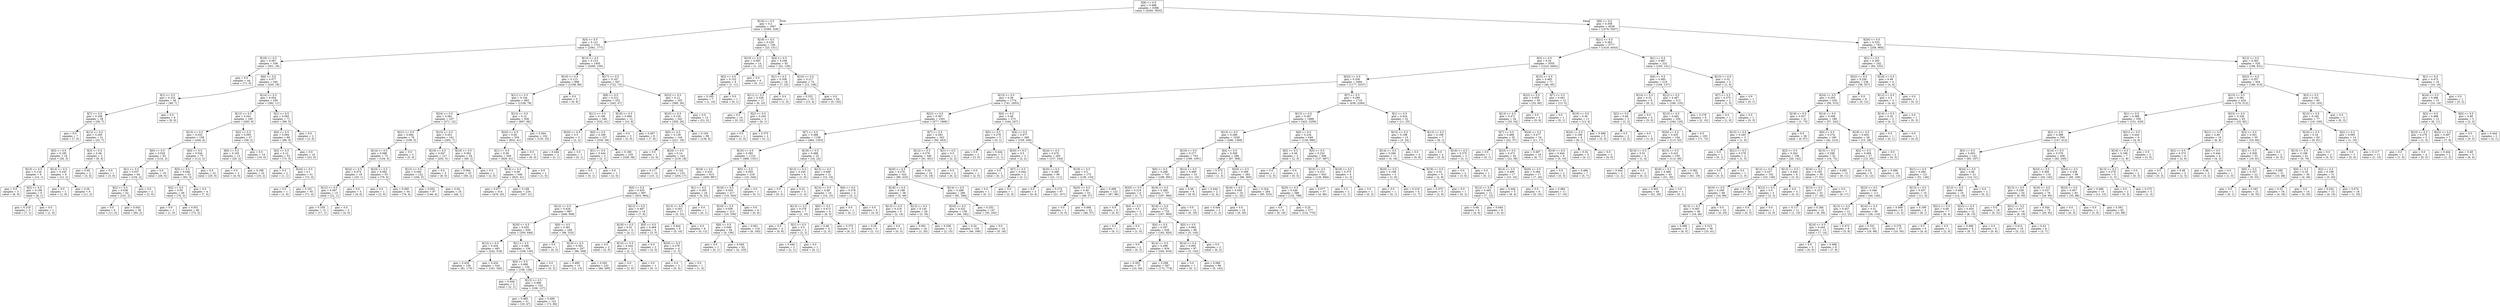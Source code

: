 digraph Tree {
node [shape=box] ;
0 [label="X[9] <= 0.5\ngini = 0.488\nsamples = 6386\nvalue = [4260, 5835]"] ;
1 [label="X[16] <= 0.5\ngini = 0.2\nsamples = 1847\nvalue = [2584, 328]"] ;
0 -> 1 [labeldistance=2.5, labelangle=45, headlabel="True"] ;
2 [label="X[4] <= 0.5\ngini = 0.121\nsamples = 1741\nvalue = [2561, 177]"] ;
1 -> 2 ;
3 [label="X[19] <= 0.5\ngini = 0.067\nsamples = 336\nvalue = [501, 18]"] ;
2 -> 3 ;
4 [label="gini = 0.0\nsamples = 44\nvalue = [71, 0]"] ;
3 -> 4 ;
5 [label="X[6] <= 0.5\ngini = 0.077\nsamples = 292\nvalue = [430, 18]"] ;
3 -> 5 ;
6 [label="X[1] <= 0.5\ngini = 0.222\nsamples = 36\nvalue = [48, 7]"] ;
5 -> 6 ;
7 [label="X[7] <= 0.5\ngini = 0.258\nsamples = 28\nvalue = [39, 7]"] ;
6 -> 7 ;
8 [label="gini = 0.0\nsamples = 7\nvalue = [7, 0]"] ;
7 -> 8 ;
9 [label="X[12] <= 0.5\ngini = 0.295\nsamples = 21\nvalue = [32, 7]"] ;
7 -> 9 ;
10 [label="X[3] <= 0.5\ngini = 0.185\nsamples = 18\nvalue = [26, 3]"] ;
9 -> 10 ;
11 [label="X[15] <= 0.5\ngini = 0.124\nsamples = 9\nvalue = [14, 1]"] ;
10 -> 11 ;
12 [label="gini = 0.0\nsamples = 3\nvalue = [6, 0]"] ;
11 -> 12 ;
13 [label="X[2] <= 0.5\ngini = 0.198\nsamples = 6\nvalue = [8, 1]"] ;
11 -> 13 ;
14 [label="gini = 0.219\nsamples = 5\nvalue = [7, 1]"] ;
13 -> 14 ;
15 [label="gini = 0.0\nsamples = 1\nvalue = [1, 0]"] ;
13 -> 15 ;
16 [label="X[14] <= 0.5\ngini = 0.245\nsamples = 9\nvalue = [12, 2]"] ;
10 -> 16 ;
17 [label="gini = 0.0\nsamples = 1\nvalue = [1, 0]"] ;
16 -> 17 ;
18 [label="gini = 0.26\nsamples = 8\nvalue = [11, 2]"] ;
16 -> 18 ;
19 [label="X[3] <= 0.5\ngini = 0.48\nsamples = 3\nvalue = [6, 4]"] ;
9 -> 19 ;
20 [label="gini = 0.49\nsamples = 2\nvalue = [3, 4]"] ;
19 -> 20 ;
21 [label="gini = 0.0\nsamples = 1\nvalue = [3, 0]"] ;
19 -> 21 ;
22 [label="gini = 0.0\nsamples = 8\nvalue = [9, 0]"] ;
6 -> 22 ;
23 [label="X[14] <= 0.5\ngini = 0.054\nsamples = 256\nvalue = [382, 11]"] ;
5 -> 23 ;
24 [label="X[12] <= 0.5\ngini = 0.041\nsamples = 185\nvalue = [283, 6]"] ;
23 -> 24 ;
25 [label="X[15] <= 0.5\ngini = 0.032\nsamples = 158\nvalue = [244, 4]"] ;
24 -> 25 ;
26 [label="X[0] <= 0.5\ngini = 0.029\nsamples = 83\nvalue = [132, 2]"] ;
25 -> 26 ;
27 [label="X[1] <= 0.5\ngini = 0.037\nsamples = 64\nvalue = [104, 2]"] ;
26 -> 27 ;
28 [label="X[2] <= 0.5\ngini = 0.038\nsamples = 62\nvalue = [101, 2]"] ;
27 -> 28 ;
29 [label="gini = 0.0\nsamples = 6\nvalue = [11, 0]"] ;
28 -> 29 ;
30 [label="gini = 0.043\nsamples = 56\nvalue = [90, 2]"] ;
28 -> 30 ;
31 [label="gini = 0.0\nsamples = 2\nvalue = [3, 0]"] ;
27 -> 31 ;
32 [label="gini = 0.0\nsamples = 19\nvalue = [28, 0]"] ;
26 -> 32 ;
33 [label="X[0] <= 0.5\ngini = 0.034\nsamples = 75\nvalue = [112, 2]"] ;
25 -> 33 ;
34 [label="X[3] <= 0.5\ngini = 0.046\nsamples = 53\nvalue = [83, 2]"] ;
33 -> 34 ;
35 [label="X[2] <= 0.5\ngini = 0.05\nsamples = 49\nvalue = [76, 2]"] ;
34 -> 35 ;
36 [label="gini = 0.0\nsamples = 1\nvalue = [1, 0]"] ;
35 -> 36 ;
37 [label="gini = 0.051\nsamples = 48\nvalue = [75, 2]"] ;
35 -> 37 ;
38 [label="gini = 0.0\nsamples = 4\nvalue = [7, 0]"] ;
34 -> 38 ;
39 [label="gini = 0.0\nsamples = 22\nvalue = [29, 0]"] ;
33 -> 39 ;
40 [label="X[2] <= 0.5\ngini = 0.093\nsamples = 27\nvalue = [39, 2]"] ;
24 -> 40 ;
41 [label="X[0] <= 0.5\ngini = 0.165\nsamples = 13\nvalue = [20, 2]"] ;
40 -> 41 ;
42 [label="gini = 0.0\nsamples = 3\nvalue = [4, 0]"] ;
41 -> 42 ;
43 [label="gini = 0.198\nsamples = 10\nvalue = [16, 2]"] ;
41 -> 43 ;
44 [label="gini = 0.0\nsamples = 14\nvalue = [19, 0]"] ;
40 -> 44 ;
45 [label="X[1] <= 0.5\ngini = 0.092\nsamples = 71\nvalue = [99, 5]"] ;
23 -> 45 ;
46 [label="X[0] <= 0.5\ngini = 0.094\nsamples = 69\nvalue = [96, 5]"] ;
45 -> 46 ;
47 [label="X[2] <= 0.5\ngini = 0.12\nsamples = 53\nvalue = [73, 5]"] ;
46 -> 47 ;
48 [label="gini = 0.5\nsamples = 2\nvalue = [1, 1]"] ;
47 -> 48 ;
49 [label="X[24] <= 0.5\ngini = 0.1\nsamples = 51\nvalue = [72, 4]"] ;
47 -> 49 ;
50 [label="gini = 0.0\nsamples = 1\nvalue = [1, 0]"] ;
49 -> 50 ;
51 [label="gini = 0.101\nsamples = 50\nvalue = [71, 4]"] ;
49 -> 51 ;
52 [label="gini = 0.0\nsamples = 16\nvalue = [23, 0]"] ;
46 -> 52 ;
53 [label="gini = 0.0\nsamples = 2\nvalue = [3, 0]"] ;
45 -> 53 ;
54 [label="X[13] <= 0.5\ngini = 0.133\nsamples = 1405\nvalue = [2060, 159]"] ;
2 -> 54 ;
55 [label="X[10] <= 0.5\ngini = 0.113\nsamples = 898\nvalue = [1338, 86]"] ;
54 -> 55 ;
56 [label="X[11] <= 0.5\ngini = 0.104\nsamples = 893\nvalue = [1338, 78]"] ;
55 -> 56 ;
57 [label="X[24] <= 0.5\ngini = 0.061\nsamples = 237\nvalue = [371, 12]"] ;
56 -> 57 ;
58 [label="X[21] <= 0.5\ngini = 0.084\nsamples = 76\nvalue = [109, 5]"] ;
57 -> 58 ;
59 [label="X[14] <= 0.5\ngini = 0.088\nsamples = 73\nvalue = [104, 5]"] ;
58 -> 59 ;
60 [label="X[22] <= 0.5\ngini = 0.074\nsamples = 18\nvalue = [25, 1]"] ;
59 -> 60 ;
61 [label="X[12] <= 0.5\ngini = 0.087\nsamples = 15\nvalue = [21, 1]"] ;
60 -> 61 ;
62 [label="gini = 0.105\nsamples = 12\nvalue = [17, 1]"] ;
61 -> 62 ;
63 [label="gini = 0.0\nsamples = 3\nvalue = [4, 0]"] ;
61 -> 63 ;
64 [label="gini = 0.0\nsamples = 3\nvalue = [4, 0]"] ;
60 -> 64 ;
65 [label="X[23] <= 0.5\ngini = 0.092\nsamples = 55\nvalue = [79, 4]"] ;
59 -> 65 ;
66 [label="gini = 0.0\nsamples = 1\nvalue = [3, 0]"] ;
65 -> 66 ;
67 [label="gini = 0.095\nsamples = 54\nvalue = [76, 4]"] ;
65 -> 67 ;
68 [label="gini = 0.0\nsamples = 3\nvalue = [5, 0]"] ;
58 -> 68 ;
69 [label="X[15] <= 0.5\ngini = 0.051\nsamples = 161\nvalue = [262, 7]"] ;
57 -> 69 ;
70 [label="X[19] <= 0.5\ngini = 0.047\nsamples = 127\nvalue = [202, 5]"] ;
69 -> 70 ;
71 [label="X[12] <= 0.5\ngini = 0.049\nsamples = 122\nvalue = [194, 5]"] ;
70 -> 71 ;
72 [label="gini = 0.052\nsamples = 97\nvalue = [146, 4]"] ;
71 -> 72 ;
73 [label="gini = 0.04\nsamples = 25\nvalue = [48, 1]"] ;
71 -> 73 ;
74 [label="gini = 0.0\nsamples = 5\nvalue = [8, 0]"] ;
70 -> 74 ;
75 [label="X[19] <= 0.5\ngini = 0.062\nsamples = 34\nvalue = [60, 2]"] ;
69 -> 75 ;
76 [label="gini = 0.064\nsamples = 33\nvalue = [58, 2]"] ;
75 -> 76 ;
77 [label="gini = 0.0\nsamples = 1\nvalue = [2, 0]"] ;
75 -> 77 ;
78 [label="X[12] <= 0.5\ngini = 0.12\nsamples = 656\nvalue = [967, 66]"] ;
56 -> 78 ;
79 [label="X[20] <= 0.5\ngini = 0.09\nsamples = 554\nvalue = [832, 41]"] ;
78 -> 79 ;
80 [label="X[1] <= 0.5\ngini = 0.09\nsamples = 549\nvalue = [826, 41]"] ;
79 -> 80 ;
81 [label="X[14] <= 0.5\ngini = 0.09\nsamples = 548\nvalue = [825, 41]"] ;
80 -> 81 ;
82 [label="gini = 0.077\nsamples = 314\nvalue = [478, 20]"] ;
81 -> 82 ;
83 [label="gini = 0.108\nsamples = 234\nvalue = [347, 21]"] ;
81 -> 83 ;
84 [label="gini = 0.0\nsamples = 1\nvalue = [1, 0]"] ;
80 -> 84 ;
85 [label="gini = 0.0\nsamples = 5\nvalue = [6, 0]"] ;
79 -> 85 ;
86 [label="gini = 0.264\nsamples = 102\nvalue = [135, 25]"] ;
78 -> 86 ;
87 [label="gini = 0.0\nsamples = 5\nvalue = [0, 8]"] ;
55 -> 87 ;
88 [label="X[17] <= 0.5\ngini = 0.167\nsamples = 507\nvalue = [722, 73]"] ;
54 -> 88 ;
89 [label="X[8] <= 0.5\ngini = 0.212\nsamples = 252\nvalue = [342, 47]"] ;
88 -> 89 ;
90 [label="X[11] <= 0.5\ngini = 0.196\nsamples = 240\nvalue = [332, 41]"] ;
89 -> 90 ;
91 [label="X[20] <= 0.5\ngini = 0.5\nsamples = 3\nvalue = [2, 2]"] ;
90 -> 91 ;
92 [label="gini = 0.444\nsamples = 2\nvalue = [2, 1]"] ;
91 -> 92 ;
93 [label="gini = 0.0\nsamples = 1\nvalue = [0, 1]"] ;
91 -> 93 ;
94 [label="X[0] <= 0.5\ngini = 0.189\nsamples = 237\nvalue = [330, 39]"] ;
90 -> 94 ;
95 [label="X[1] <= 0.5\ngini = 0.444\nsamples = 2\nvalue = [2, 1]"] ;
94 -> 95 ;
96 [label="gini = 0.0\nsamples = 1\nvalue = [0, 1]"] ;
95 -> 96 ;
97 [label="gini = 0.0\nsamples = 1\nvalue = [2, 0]"] ;
95 -> 97 ;
98 [label="gini = 0.186\nsamples = 235\nvalue = [328, 38]"] ;
94 -> 98 ;
99 [label="X[19] <= 0.5\ngini = 0.469\nsamples = 12\nvalue = [10, 6]"] ;
89 -> 99 ;
100 [label="gini = 0.0\nsamples = 3\nvalue = [3, 0]"] ;
99 -> 100 ;
101 [label="gini = 0.497\nsamples = 9\nvalue = [7, 6]"] ;
99 -> 101 ;
102 [label="X[22] <= 0.5\ngini = 0.12\nsamples = 255\nvalue = [380, 26]"] ;
88 -> 102 ;
103 [label="X[23] <= 0.5\ngini = 0.126\nsamples = 242\nvalue = [359, 26]"] ;
102 -> 103 ;
104 [label="X[0] <= 0.5\ngini = 0.139\nsamples = 144\nvalue = [221, 18]"] ;
103 -> 104 ;
105 [label="gini = 0.0\nsamples = 1\nvalue = [2, 0]"] ;
104 -> 105 ;
106 [label="X[24] <= 0.5\ngini = 0.14\nsamples = 143\nvalue = [219, 18]"] ;
104 -> 106 ;
107 [label="gini = 0.117\nsamples = 10\nvalue = [15, 1]"] ;
106 -> 107 ;
108 [label="gini = 0.142\nsamples = 133\nvalue = [204, 17]"] ;
106 -> 108 ;
109 [label="gini = 0.104\nsamples = 98\nvalue = [138, 8]"] ;
103 -> 109 ;
110 [label="gini = 0.0\nsamples = 13\nvalue = [21, 0]"] ;
102 -> 110 ;
111 [label="X[19] <= 0.5\ngini = 0.229\nsamples = 106\nvalue = [23, 151]"] ;
1 -> 111 ;
112 [label="X[10] <= 0.5\ngini = 0.083\nsamples = 14\nvalue = [1, 22]"] ;
111 -> 112 ;
113 [label="X[2] <= 0.5\ngini = 0.153\nsamples = 8\nvalue = [1, 11]"] ;
112 -> 113 ;
114 [label="gini = 0.165\nsamples = 7\nvalue = [1, 10]"] ;
113 -> 114 ;
115 [label="gini = 0.0\nsamples = 1\nvalue = [0, 1]"] ;
113 -> 115 ;
116 [label="gini = 0.0\nsamples = 6\nvalue = [0, 11]"] ;
112 -> 116 ;
117 [label="X[4] <= 0.5\ngini = 0.249\nsamples = 92\nvalue = [22, 129]"] ;
111 -> 117 ;
118 [label="X[1] <= 0.5\ngini = 0.358\nsamples = 18\nvalue = [7, 23]"] ;
117 -> 118 ;
119 [label="X[11] <= 0.5\ngini = 0.328\nsamples = 17\nvalue = [6, 23]"] ;
118 -> 119 ;
120 [label="gini = 0.0\nsamples = 14\nvalue = [0, 22]"] ;
119 -> 120 ;
121 [label="X[2] <= 0.5\ngini = 0.245\nsamples = 3\nvalue = [6, 1]"] ;
119 -> 121 ;
122 [label="gini = 0.0\nsamples = 1\nvalue = [3, 0]"] ;
121 -> 122 ;
123 [label="gini = 0.375\nsamples = 2\nvalue = [3, 1]"] ;
121 -> 123 ;
124 [label="gini = 0.0\nsamples = 1\nvalue = [1, 0]"] ;
118 -> 124 ;
125 [label="X[10] <= 0.5\ngini = 0.217\nsamples = 74\nvalue = [15, 106]"] ;
117 -> 125 ;
126 [label="gini = 0.332\nsamples = 10\nvalue = [15, 4]"] ;
125 -> 126 ;
127 [label="gini = 0.0\nsamples = 64\nvalue = [0, 102]"] ;
125 -> 127 ;
128 [label="X[6] <= 0.5\ngini = 0.358\nsamples = 4539\nvalue = [1676, 5507]"] ;
0 -> 128 [labeldistance=2.5, labelangle=-45, headlabel="False"] ;
129 [label="X[21] <= 0.5\ngini = 0.363\nsamples = 3777\nvalue = [1418, 4543]"] ;
128 -> 129 ;
130 [label="X[3] <= 0.5\ngini = 0.34\nsamples = 3555\nvalue = [1223, 4402]"] ;
129 -> 130 ;
131 [label="X[23] <= 0.5\ngini = 0.336\nsamples = 3484\nvalue = [1177, 4337]"] ;
130 -> 131 ;
132 [label="X[15] <= 0.5\ngini = 0.39\nsamples = 1774\nvalue = [741, 2053]"] ;
131 -> 132 ;
133 [label="X[22] <= 0.5\ngini = 0.367\nsamples = 1501\nvalue = [577, 1806]"] ;
132 -> 133 ;
134 [label="X[7] <= 0.5\ngini = 0.388\nsamples = 1158\nvalue = [484, 1353]"] ;
133 -> 134 ;
135 [label="X[16] <= 0.5\ngini = 0.385\nsamples = 1133\nvalue = [468, 1331]"] ;
134 -> 135 ;
136 [label="X[18] <= 0.5\ngini = 0.433\nsamples = 915\nvalue = [458, 987]"] ;
135 -> 136 ;
137 [label="X[5] <= 0.5\ngini = 0.435\nsamples = 897\nvalue = [453, 964]"] ;
136 -> 137 ;
138 [label="X[12] <= 0.5\ngini = 0.434\nsamples = 887\nvalue = [446, 958]"] ;
137 -> 138 ;
139 [label="X[20] <= 0.5\ngini = 0.455\nsamples = 639\nvalue = [350, 648]"] ;
138 -> 139 ;
140 [label="X[13] <= 0.5\ngini = 0.434\nsamples = 483\nvalue = [242, 518]"] ;
139 -> 140 ;
141 [label="gini = 0.434\nsamples = 159\nvalue = [81, 173]"] ;
140 -> 141 ;
142 [label="gini = 0.434\nsamples = 324\nvalue = [161, 345]"] ;
140 -> 142 ;
143 [label="X[1] <= 0.5\ngini = 0.496\nsamples = 156\nvalue = [108, 130]"] ;
139 -> 143 ;
144 [label="X[0] <= 0.5\ngini = 0.496\nsamples = 154\nvalue = [108, 128]"] ;
143 -> 144 ;
145 [label="gini = 0.444\nsamples = 2\nvalue = [2, 1]"] ;
144 -> 145 ;
146 [label="X[13] <= 0.5\ngini = 0.496\nsamples = 152\nvalue = [106, 127]"] ;
144 -> 146 ;
147 [label="gini = 0.485\nsamples = 51\nvalue = [33, 47]"] ;
146 -> 147 ;
148 [label="gini = 0.499\nsamples = 101\nvalue = [73, 80]"] ;
146 -> 148 ;
149 [label="gini = 0.0\nsamples = 2\nvalue = [0, 2]"] ;
143 -> 149 ;
150 [label="X[0] <= 0.5\ngini = 0.361\nsamples = 248\nvalue = [96, 310]"] ;
138 -> 150 ;
151 [label="gini = 0.0\nsamples = 1\nvalue = [0, 2]"] ;
150 -> 151 ;
152 [label="X[19] <= 0.5\ngini = 0.362\nsamples = 247\nvalue = [96, 308]"] ;
150 -> 152 ;
153 [label="gini = 0.499\nsamples = 15\nvalue = [12, 13]"] ;
152 -> 153 ;
154 [label="gini = 0.345\nsamples = 232\nvalue = [84, 295]"] ;
152 -> 154 ;
155 [label="X[13] <= 0.5\ngini = 0.497\nsamples = 10\nvalue = [7, 6]"] ;
137 -> 155 ;
156 [label="X[19] <= 0.5\ngini = 0.32\nsamples = 4\nvalue = [4, 1]"] ;
155 -> 156 ;
157 [label="gini = 0.0\nsamples = 2\nvalue = [2, 0]"] ;
156 -> 157 ;
158 [label="X[14] <= 0.5\ngini = 0.444\nsamples = 2\nvalue = [2, 1]"] ;
156 -> 158 ;
159 [label="gini = 0.0\nsamples = 1\nvalue = [2, 0]"] ;
158 -> 159 ;
160 [label="gini = 0.0\nsamples = 1\nvalue = [0, 1]"] ;
158 -> 160 ;
161 [label="X[0] <= 0.5\ngini = 0.469\nsamples = 6\nvalue = [3, 5]"] ;
155 -> 161 ;
162 [label="gini = 0.0\nsamples = 2\nvalue = [2, 0]"] ;
161 -> 162 ;
163 [label="X[20] <= 0.5\ngini = 0.278\nsamples = 4\nvalue = [1, 5]"] ;
161 -> 163 ;
164 [label="gini = 0.0\nsamples = 3\nvalue = [0, 5]"] ;
163 -> 164 ;
165 [label="gini = 0.0\nsamples = 1\nvalue = [1, 0]"] ;
163 -> 165 ;
166 [label="X[1] <= 0.5\ngini = 0.293\nsamples = 18\nvalue = [5, 23]"] ;
136 -> 166 ;
167 [label="X[13] <= 0.5\ngini = 0.302\nsamples = 17\nvalue = [5, 22]"] ;
166 -> 167 ;
168 [label="gini = 0.444\nsamples = 9\nvalue = [5, 10]"] ;
167 -> 168 ;
169 [label="gini = 0.0\nsamples = 8\nvalue = [0, 12]"] ;
167 -> 169 ;
170 [label="gini = 0.0\nsamples = 1\nvalue = [0, 1]"] ;
166 -> 170 ;
171 [label="X[5] <= 0.5\ngini = 0.055\nsamples = 218\nvalue = [10, 344]"] ;
135 -> 171 ;
172 [label="X[18] <= 0.5\ngini = 0.055\nsamples = 217\nvalue = [10, 343]"] ;
171 -> 172 ;
173 [label="X[19] <= 0.5\ngini = 0.056\nsamples = 213\nvalue = [10, 339]"] ;
172 -> 173 ;
174 [label="X[0] <= 0.5\ngini = 0.049\nsamples = 94\nvalue = [4, 156]"] ;
173 -> 174 ;
175 [label="gini = 0.0\nsamples = 1\nvalue = [0, 1]"] ;
174 -> 175 ;
176 [label="gini = 0.049\nsamples = 93\nvalue = [4, 155]"] ;
174 -> 176 ;
177 [label="gini = 0.061\nsamples = 119\nvalue = [6, 183]"] ;
173 -> 177 ;
178 [label="gini = 0.0\nsamples = 4\nvalue = [0, 4]"] ;
172 -> 178 ;
179 [label="gini = 0.0\nsamples = 1\nvalue = [0, 1]"] ;
171 -> 179 ;
180 [label="X[19] <= 0.5\ngini = 0.488\nsamples = 25\nvalue = [16, 22]"] ;
134 -> 180 ;
181 [label="X[13] <= 0.5\ngini = 0.245\nsamples = 4\nvalue = [1, 6]"] ;
180 -> 181 ;
182 [label="gini = 0.0\nsamples = 1\nvalue = [0, 2]"] ;
181 -> 182 ;
183 [label="gini = 0.32\nsamples = 3\nvalue = [1, 4]"] ;
181 -> 183 ;
184 [label="X[12] <= 0.5\ngini = 0.499\nsamples = 21\nvalue = [15, 16]"] ;
180 -> 184 ;
185 [label="X[14] <= 0.5\ngini = 0.48\nsamples = 16\nvalue = [10, 15]"] ;
184 -> 185 ;
186 [label="X[13] <= 0.5\ngini = 0.278\nsamples = 7\nvalue = [2, 10]"] ;
185 -> 186 ;
187 [label="gini = 0.0\nsamples = 4\nvalue = [0, 8]"] ;
186 -> 187 ;
188 [label="X[1] <= 0.5\ngini = 0.5\nsamples = 3\nvalue = [2, 2]"] ;
186 -> 188 ;
189 [label="gini = 0.444\nsamples = 2\nvalue = [2, 1]"] ;
188 -> 189 ;
190 [label="gini = 0.0\nsamples = 1\nvalue = [0, 1]"] ;
188 -> 190 ;
191 [label="X[0] <= 0.5\ngini = 0.473\nsamples = 9\nvalue = [8, 5]"] ;
185 -> 191 ;
192 [label="gini = 0.48\nsamples = 4\nvalue = [2, 3]"] ;
191 -> 192 ;
193 [label="gini = 0.375\nsamples = 5\nvalue = [6, 2]"] ;
191 -> 193 ;
194 [label="X[0] <= 0.5\ngini = 0.278\nsamples = 5\nvalue = [5, 1]"] ;
184 -> 194 ;
195 [label="gini = 0.0\nsamples = 1\nvalue = [0, 1]"] ;
194 -> 195 ;
196 [label="gini = 0.0\nsamples = 4\nvalue = [5, 0]"] ;
194 -> 196 ;
197 [label="X[7] <= 0.5\ngini = 0.283\nsamples = 343\nvalue = [93, 453]"] ;
133 -> 197 ;
198 [label="X[12] <= 0.5\ngini = 0.279\nsamples = 340\nvalue = [91, 451]"] ;
197 -> 198 ;
199 [label="X[20] <= 0.5\ngini = 0.276\nsamples = 324\nvalue = [86, 433]"] ;
198 -> 199 ;
200 [label="X[18] <= 0.5\ngini = 0.168\nsamples = 38\nvalue = [5, 49]"] ;
199 -> 200 ;
201 [label="X[13] <= 0.5\ngini = 0.219\nsamples = 9\nvalue = [2, 14]"] ;
200 -> 201 ;
202 [label="gini = 0.26\nsamples = 6\nvalue = [2, 11]"] ;
201 -> 202 ;
203 [label="gini = 0.0\nsamples = 3\nvalue = [0, 3]"] ;
201 -> 203 ;
204 [label="X[13] <= 0.5\ngini = 0.145\nsamples = 29\nvalue = [3, 35]"] ;
200 -> 204 ;
205 [label="gini = 0.091\nsamples = 16\nvalue = [1, 20]"] ;
204 -> 205 ;
206 [label="gini = 0.208\nsamples = 13\nvalue = [2, 15]"] ;
204 -> 206 ;
207 [label="X[14] <= 0.5\ngini = 0.288\nsamples = 286\nvalue = [81, 384]"] ;
199 -> 207 ;
208 [label="X[16] <= 0.5\ngini = 0.322\nsamples = 139\nvalue = [46, 182]"] ;
207 -> 208 ;
209 [label="gini = 0.34\nsamples = 129\nvalue = [46, 166]"] ;
208 -> 209 ;
210 [label="gini = 0.0\nsamples = 10\nvalue = [0, 16]"] ;
208 -> 210 ;
211 [label="gini = 0.252\nsamples = 147\nvalue = [35, 202]"] ;
207 -> 211 ;
212 [label="gini = 0.34\nsamples = 16\nvalue = [5, 18]"] ;
198 -> 212 ;
213 [label="X[1] <= 0.5\ngini = 0.5\nsamples = 3\nvalue = [2, 2]"] ;
197 -> 213 ;
214 [label="gini = 0.0\nsamples = 2\nvalue = [0, 2]"] ;
213 -> 214 ;
215 [label="gini = 0.0\nsamples = 1\nvalue = [2, 0]"] ;
213 -> 215 ;
216 [label="X[0] <= 0.5\ngini = 0.48\nsamples = 273\nvalue = [164, 247]"] ;
132 -> 216 ;
217 [label="X[5] <= 0.5\ngini = 0.278\nsamples = 5\nvalue = [5, 1]"] ;
216 -> 217 ;
218 [label="gini = 0.0\nsamples = 2\nvalue = [3, 0]"] ;
217 -> 218 ;
219 [label="gini = 0.444\nsamples = 3\nvalue = [2, 1]"] ;
217 -> 219 ;
220 [label="X[4] <= 0.5\ngini = 0.477\nsamples = 268\nvalue = [159, 246]"] ;
216 -> 220 ;
221 [label="X[20] <= 0.5\ngini = 0.5\nsamples = 3\nvalue = [2, 2]"] ;
220 -> 221 ;
222 [label="gini = 0.0\nsamples = 1\nvalue = [0, 1]"] ;
221 -> 222 ;
223 [label="X[7] <= 0.5\ngini = 0.444\nsamples = 2\nvalue = [2, 1]"] ;
221 -> 223 ;
224 [label="gini = 0.0\nsamples = 1\nvalue = [0, 1]"] ;
223 -> 224 ;
225 [label="gini = 0.0\nsamples = 1\nvalue = [2, 0]"] ;
223 -> 225 ;
226 [label="X[24] <= 0.5\ngini = 0.476\nsamples = 265\nvalue = [157, 244]"] ;
220 -> 226 ;
227 [label="X[20] <= 0.5\ngini = 0.268\nsamples = 90\nvalue = [21, 111]"] ;
226 -> 227 ;
228 [label="gini = 0.0\nsamples = 3\nvalue = [0, 4]"] ;
227 -> 228 ;
229 [label="gini = 0.274\nsamples = 87\nvalue = [21, 107]"] ;
227 -> 229 ;
230 [label="X[19] <= 0.5\ngini = 0.5\nsamples = 175\nvalue = [136, 133]"] ;
226 -> 230 ;
231 [label="X[20] <= 0.5\ngini = 0.49\nsamples = 53\nvalue = [49, 37]"] ;
230 -> 231 ;
232 [label="gini = 0.0\nsamples = 1\nvalue = [3, 0]"] ;
231 -> 232 ;
233 [label="gini = 0.494\nsamples = 52\nvalue = [46, 37]"] ;
231 -> 233 ;
234 [label="gini = 0.499\nsamples = 122\nvalue = [87, 96]"] ;
230 -> 234 ;
235 [label="X[7] <= 0.5\ngini = 0.269\nsamples = 1710\nvalue = [436, 2284]"] ;
131 -> 235 ;
236 [label="X[13] <= 0.5\ngini = 0.267\nsamples = 1688\nvalue = [425, 2259]"] ;
235 -> 236 ;
237 [label="X[15] <= 0.5\ngini = 0.286\nsamples = 1039\nvalue = [286, 1369]"] ;
236 -> 237 ;
238 [label="X[19] <= 0.5\ngini = 0.277\nsamples = 753\nvalue = [199, 1001]"] ;
237 -> 238 ;
239 [label="X[0] <= 0.5\ngini = 0.268\nsamples = 743\nvalue = [188, 991]"] ;
238 -> 239 ;
240 [label="X[20] <= 0.5\ngini = 0.219\nsamples = 6\nvalue = [1, 7]"] ;
239 -> 240 ;
241 [label="gini = 0.0\nsamples = 4\nvalue = [0, 6]"] ;
240 -> 241 ;
242 [label="X[4] <= 0.5\ngini = 0.5\nsamples = 2\nvalue = [1, 1]"] ;
240 -> 242 ;
243 [label="gini = 0.0\nsamples = 1\nvalue = [0, 1]"] ;
242 -> 243 ;
244 [label="gini = 0.0\nsamples = 1\nvalue = [1, 0]"] ;
242 -> 244 ;
245 [label="X[16] <= 0.5\ngini = 0.268\nsamples = 737\nvalue = [187, 984]"] ;
239 -> 245 ;
246 [label="X[18] <= 0.5\ngini = 0.272\nsamples = 725\nvalue = [187, 965]"] ;
245 -> 246 ;
247 [label="X[4] <= 0.5\ngini = 0.297\nsamples = 636\nvalue = [182, 820]"] ;
246 -> 247 ;
248 [label="gini = 0.0\nsamples = 2\nvalue = [0, 2]"] ;
247 -> 248 ;
249 [label="X[14] <= 0.5\ngini = 0.298\nsamples = 634\nvalue = [182, 818]"] ;
247 -> 249 ;
250 [label="gini = 0.302\nsamples = 37\nvalue = [10, 44]"] ;
249 -> 250 ;
251 [label="gini = 0.298\nsamples = 597\nvalue = [172, 774]"] ;
249 -> 251 ;
252 [label="X[5] <= 0.5\ngini = 0.064\nsamples = 89\nvalue = [5, 145]"] ;
246 -> 252 ;
253 [label="X[14] <= 0.5\ngini = 0.065\nsamples = 87\nvalue = [5, 143]"] ;
252 -> 253 ;
254 [label="gini = 0.0\nsamples = 1\nvalue = [0, 1]"] ;
253 -> 254 ;
255 [label="gini = 0.066\nsamples = 86\nvalue = [5, 142]"] ;
253 -> 255 ;
256 [label="gini = 0.0\nsamples = 2\nvalue = [0, 2]"] ;
252 -> 256 ;
257 [label="gini = 0.0\nsamples = 12\nvalue = [0, 19]"] ;
245 -> 257 ;
258 [label="X[12] <= 0.5\ngini = 0.499\nsamples = 10\nvalue = [11, 10]"] ;
238 -> 258 ;
259 [label="gini = 0.48\nsamples = 8\nvalue = [9, 6]"] ;
258 -> 259 ;
260 [label="gini = 0.444\nsamples = 2\nvalue = [2, 4]"] ;
258 -> 260 ;
261 [label="X[4] <= 0.5\ngini = 0.309\nsamples = 286\nvalue = [87, 368]"] ;
237 -> 261 ;
262 [label="gini = 0.375\nsamples = 3\nvalue = [1, 3]"] ;
261 -> 262 ;
263 [label="X[20] <= 0.5\ngini = 0.309\nsamples = 283\nvalue = [86, 365]"] ;
261 -> 263 ;
264 [label="X[18] <= 0.5\ngini = 0.059\nsamples = 19\nvalue = [1, 32]"] ;
263 -> 264 ;
265 [label="gini = 0.444\nsamples = 3\nvalue = [1, 2]"] ;
264 -> 265 ;
266 [label="gini = 0.0\nsamples = 16\nvalue = [0, 30]"] ;
264 -> 266 ;
267 [label="gini = 0.324\nsamples = 264\nvalue = [85, 333]"] ;
263 -> 267 ;
268 [label="X[0] <= 0.5\ngini = 0.234\nsamples = 649\nvalue = [139, 890]"] ;
236 -> 268 ;
269 [label="X[5] <= 0.5\ngini = 0.48\nsamples = 3\nvalue = [2, 3]"] ;
268 -> 269 ;
270 [label="gini = 0.0\nsamples = 1\nvalue = [2, 0]"] ;
269 -> 270 ;
271 [label="gini = 0.0\nsamples = 2\nvalue = [0, 3]"] ;
269 -> 271 ;
272 [label="X[5] <= 0.5\ngini = 0.232\nsamples = 646\nvalue = [137, 887]"] ;
268 -> 272 ;
273 [label="X[18] <= 0.5\ngini = 0.231\nsamples = 643\nvalue = [136, 884]"] ;
272 -> 273 ;
274 [label="X[20] <= 0.5\ngini = 0.246\nsamples = 586\nvalue = [132, 788]"] ;
273 -> 274 ;
275 [label="gini = 0.0\nsamples = 9\nvalue = [0, 18]"] ;
274 -> 275 ;
276 [label="gini = 0.25\nsamples = 577\nvalue = [132, 770]"] ;
274 -> 276 ;
277 [label="gini = 0.077\nsamples = 57\nvalue = [4, 96]"] ;
273 -> 277 ;
278 [label="X[18] <= 0.5\ngini = 0.375\nsamples = 3\nvalue = [1, 3]"] ;
272 -> 278 ;
279 [label="gini = 0.5\nsamples = 2\nvalue = [1, 1]"] ;
278 -> 279 ;
280 [label="gini = 0.0\nsamples = 1\nvalue = [0, 2]"] ;
278 -> 280 ;
281 [label="X[1] <= 0.5\ngini = 0.424\nsamples = 22\nvalue = [11, 25]"] ;
235 -> 281 ;
282 [label="X[15] <= 0.5\ngini = 0.198\nsamples = 15\nvalue = [3, 24]"] ;
281 -> 282 ;
283 [label="X[14] <= 0.5\ngini = 0.266\nsamples = 11\nvalue = [3, 16]"] ;
282 -> 283 ;
284 [label="X[20] <= 0.5\ngini = 0.198\nsamples = 5\nvalue = [1, 8]"] ;
283 -> 284 ;
285 [label="gini = 0.0\nsamples = 1\nvalue = [0, 1]"] ;
284 -> 285 ;
286 [label="gini = 0.219\nsamples = 4\nvalue = [1, 7]"] ;
284 -> 286 ;
287 [label="X[18] <= 0.5\ngini = 0.32\nsamples = 6\nvalue = [2, 8]"] ;
283 -> 287 ;
288 [label="gini = 0.375\nsamples = 5\nvalue = [2, 6]"] ;
287 -> 288 ;
289 [label="gini = 0.0\nsamples = 1\nvalue = [0, 2]"] ;
287 -> 289 ;
290 [label="gini = 0.0\nsamples = 4\nvalue = [0, 8]"] ;
282 -> 290 ;
291 [label="X[13] <= 0.5\ngini = 0.198\nsamples = 7\nvalue = [8, 1]"] ;
281 -> 291 ;
292 [label="gini = 0.0\nsamples = 4\nvalue = [5, 0]"] ;
291 -> 292 ;
293 [label="X[18] <= 0.5\ngini = 0.375\nsamples = 3\nvalue = [3, 1]"] ;
291 -> 293 ;
294 [label="gini = 0.0\nsamples = 2\nvalue = [3, 0]"] ;
293 -> 294 ;
295 [label="gini = 0.0\nsamples = 1\nvalue = [0, 1]"] ;
293 -> 295 ;
296 [label="X[15] <= 0.5\ngini = 0.485\nsamples = 71\nvalue = [46, 65]"] ;
130 -> 296 ;
297 [label="X[22] <= 0.5\ngini = 0.458\nsamples = 59\nvalue = [33, 60]"] ;
296 -> 297 ;
298 [label="X[13] <= 0.5\ngini = 0.471\nsamples = 54\nvalue = [33, 54]"] ;
297 -> 298 ;
299 [label="X[7] <= 0.5\ngini = 0.468\nsamples = 35\nvalue = [22, 37]"] ;
298 -> 299 ;
300 [label="gini = 0.0\nsamples = 1\nvalue = [0, 1]"] ;
299 -> 300 ;
301 [label="X[23] <= 0.5\ngini = 0.471\nsamples = 34\nvalue = [22, 36]"] ;
299 -> 301 ;
302 [label="X[14] <= 0.5\ngini = 0.499\nsamples = 17\nvalue = [15, 16]"] ;
301 -> 302 ;
303 [label="X[12] <= 0.5\ngini = 0.465\nsamples = 12\nvalue = [7, 12]"] ;
302 -> 303 ;
304 [label="gini = 0.48\nsamples = 6\nvalue = [4, 6]"] ;
303 -> 304 ;
305 [label="gini = 0.444\nsamples = 6\nvalue = [3, 6]"] ;
303 -> 305 ;
306 [label="gini = 0.444\nsamples = 5\nvalue = [8, 4]"] ;
302 -> 306 ;
307 [label="X[20] <= 0.5\ngini = 0.384\nsamples = 17\nvalue = [7, 20]"] ;
301 -> 307 ;
308 [label="gini = 0.0\nsamples = 6\nvalue = [0, 10]"] ;
307 -> 308 ;
309 [label="gini = 0.484\nsamples = 11\nvalue = [7, 10]"] ;
307 -> 309 ;
310 [label="X[24] <= 0.5\ngini = 0.477\nsamples = 19\nvalue = [11, 17]"] ;
298 -> 310 ;
311 [label="gini = 0.497\nsamples = 10\nvalue = [6, 7]"] ;
310 -> 311 ;
312 [label="X[19] <= 0.5\ngini = 0.444\nsamples = 9\nvalue = [5, 10]"] ;
310 -> 312 ;
313 [label="gini = 0.0\nsamples = 2\nvalue = [0, 3]"] ;
312 -> 313 ;
314 [label="gini = 0.486\nsamples = 7\nvalue = [5, 7]"] ;
312 -> 314 ;
315 [label="gini = 0.0\nsamples = 5\nvalue = [0, 6]"] ;
297 -> 315 ;
316 [label="X[7] <= 0.5\ngini = 0.401\nsamples = 12\nvalue = [13, 5]"] ;
296 -> 316 ;
317 [label="gini = 0.0\nsamples = 1\nvalue = [0, 1]"] ;
316 -> 317 ;
318 [label="X[19] <= 0.5\ngini = 0.36\nsamples = 11\nvalue = [13, 4]"] ;
316 -> 318 ;
319 [label="X[24] <= 0.5\ngini = 0.198\nsamples = 6\nvalue = [8, 1]"] ;
318 -> 319 ;
320 [label="gini = 0.32\nsamples = 4\nvalue = [4, 1]"] ;
319 -> 320 ;
321 [label="gini = 0.0\nsamples = 2\nvalue = [4, 0]"] ;
319 -> 321 ;
322 [label="gini = 0.469\nsamples = 5\nvalue = [5, 3]"] ;
318 -> 322 ;
323 [label="X[1] <= 0.5\ngini = 0.487\nsamples = 222\nvalue = [195, 141]"] ;
129 -> 323 ;
324 [label="X[4] <= 0.5\ngini = 0.485\nsamples = 219\nvalue = [194, 137]"] ;
323 -> 324 ;
325 [label="X[14] <= 0.5\ngini = 0.32\nsamples = 6\nvalue = [8, 2]"] ;
324 -> 325 ;
326 [label="X[2] <= 0.5\ngini = 0.48\nsamples = 3\nvalue = [3, 2]"] ;
325 -> 326 ;
327 [label="gini = 0.5\nsamples = 2\nvalue = [2, 2]"] ;
326 -> 327 ;
328 [label="gini = 0.0\nsamples = 1\nvalue = [1, 0]"] ;
326 -> 328 ;
329 [label="gini = 0.0\nsamples = 3\nvalue = [5, 0]"] ;
325 -> 329 ;
330 [label="X[12] <= 0.5\ngini = 0.487\nsamples = 213\nvalue = [186, 135]"] ;
324 -> 330 ;
331 [label="X[13] <= 0.5\ngini = 0.482\nsamples = 204\nvalue = [184, 125]"] ;
330 -> 331 ;
332 [label="X[20] <= 0.5\ngini = 0.435\nsamples = 104\nvalue = [113, 53]"] ;
331 -> 332 ;
333 [label="X[14] <= 0.5\ngini = 0.32\nsamples = 4\nvalue = [1, 4]"] ;
332 -> 333 ;
334 [label="gini = 0.444\nsamples = 2\nvalue = [1, 2]"] ;
333 -> 334 ;
335 [label="gini = 0.0\nsamples = 2\nvalue = [0, 2]"] ;
333 -> 335 ;
336 [label="X[15] <= 0.5\ngini = 0.423\nsamples = 100\nvalue = [112, 49]"] ;
332 -> 336 ;
337 [label="X[16] <= 0.5\ngini = 0.466\nsamples = 45\nvalue = [51, 30]"] ;
336 -> 337 ;
338 [label="gini = 0.462\nsamples = 44\nvalue = [51, 29]"] ;
337 -> 338 ;
339 [label="gini = 0.0\nsamples = 1\nvalue = [0, 1]"] ;
337 -> 339 ;
340 [label="gini = 0.362\nsamples = 55\nvalue = [61, 19]"] ;
336 -> 340 ;
341 [label="gini = 0.5\nsamples = 100\nvalue = [71, 72]"] ;
331 -> 341 ;
342 [label="gini = 0.278\nsamples = 9\nvalue = [2, 10]"] ;
330 -> 342 ;
343 [label="X[13] <= 0.5\ngini = 0.32\nsamples = 3\nvalue = [1, 4]"] ;
323 -> 343 ;
344 [label="X[7] <= 0.5\ngini = 0.375\nsamples = 2\nvalue = [1, 3]"] ;
343 -> 344 ;
345 [label="gini = 0.0\nsamples = 1\nvalue = [1, 0]"] ;
344 -> 345 ;
346 [label="gini = 0.0\nsamples = 1\nvalue = [0, 3]"] ;
344 -> 346 ;
347 [label="gini = 0.0\nsamples = 1\nvalue = [0, 1]"] ;
343 -> 347 ;
348 [label="X[20] <= 0.5\ngini = 0.333\nsamples = 762\nvalue = [258, 964]"] ;
128 -> 348 ;
349 [label="X[1] <= 0.5\ngini = 0.265\nsamples = 242\nvalue = [62, 333]"] ;
348 -> 349 ;
350 [label="X[22] <= 0.5\ngini = 0.256\nsamples = 238\nvalue = [58, 327]"] ;
349 -> 350 ;
351 [label="X[24] <= 0.5\ngini = 0.263\nsamples = 230\nvalue = [58, 315]"] ;
350 -> 351 ;
352 [label="X[18] <= 0.5\ngini = 0.027\nsamples = 41\nvalue = [1, 73]"] ;
351 -> 352 ;
353 [label="X[15] <= 0.5\ngini = 0.245\nsamples = 3\nvalue = [1, 6]"] ;
352 -> 353 ;
354 [label="gini = 0.0\nsamples = 1\nvalue = [0, 1]"] ;
353 -> 354 ;
355 [label="X[21] <= 0.5\ngini = 0.278\nsamples = 2\nvalue = [1, 5]"] ;
353 -> 355 ;
356 [label="gini = 0.0\nsamples = 1\nvalue = [0, 5]"] ;
355 -> 356 ;
357 [label="gini = 0.0\nsamples = 1\nvalue = [1, 0]"] ;
355 -> 357 ;
358 [label="gini = 0.0\nsamples = 38\nvalue = [0, 67]"] ;
352 -> 358 ;
359 [label="X[14] <= 0.5\ngini = 0.309\nsamples = 189\nvalue = [57, 242]"] ;
351 -> 359 ;
360 [label="X[0] <= 0.5\ngini = 0.274\nsamples = 160\nvalue = [42, 214]"] ;
359 -> 360 ;
361 [label="X[3] <= 0.5\ngini = 0.262\nsamples = 108\nvalue = [26, 142]"] ;
360 -> 361 ;
362 [label="X[12] <= 0.5\ngini = 0.247\nsamples = 102\nvalue = [23, 136]"] ;
361 -> 362 ;
363 [label="X[16] <= 0.5\ngini = 0.258\nsamples = 68\nvalue = [16, 89]"] ;
362 -> 363 ;
364 [label="X[13] <= 0.5\ngini = 0.383\nsamples = 46\nvalue = [16, 46]"] ;
363 -> 364 ;
365 [label="gini = 0.496\nsamples = 8\nvalue = [6, 5]"] ;
364 -> 365 ;
366 [label="gini = 0.315\nsamples = 38\nvalue = [10, 41]"] ;
364 -> 366 ;
367 [label="gini = 0.0\nsamples = 22\nvalue = [0, 43]"] ;
363 -> 367 ;
368 [label="gini = 0.226\nsamples = 34\nvalue = [7, 47]"] ;
362 -> 368 ;
369 [label="X[13] <= 0.5\ngini = 0.444\nsamples = 6\nvalue = [3, 6]"] ;
361 -> 369 ;
370 [label="X[12] <= 0.5\ngini = 0.5\nsamples = 3\nvalue = [3, 3]"] ;
369 -> 370 ;
371 [label="gini = 0.0\nsamples = 2\nvalue = [0, 3]"] ;
370 -> 371 ;
372 [label="gini = 0.0\nsamples = 1\nvalue = [3, 0]"] ;
370 -> 372 ;
373 [label="gini = 0.0\nsamples = 3\nvalue = [0, 3]"] ;
369 -> 373 ;
374 [label="X[15] <= 0.5\ngini = 0.298\nsamples = 52\nvalue = [16, 72]"] ;
360 -> 374 ;
375 [label="X[16] <= 0.5\ngini = 0.185\nsamples = 39\nvalue = [7, 61]"] ;
374 -> 375 ;
376 [label="X[13] <= 0.5\ngini = 0.237\nsamples = 32\nvalue = [7, 44]"] ;
375 -> 376 ;
377 [label="gini = 0.117\nsamples = 11\nvalue = [1, 15]"] ;
376 -> 377 ;
378 [label="gini = 0.284\nsamples = 21\nvalue = [6, 29]"] ;
376 -> 378 ;
379 [label="gini = 0.0\nsamples = 7\nvalue = [0, 17]"] ;
375 -> 379 ;
380 [label="gini = 0.495\nsamples = 13\nvalue = [9, 11]"] ;
374 -> 380 ;
381 [label="X[18] <= 0.5\ngini = 0.454\nsamples = 29\nvalue = [15, 28]"] ;
359 -> 381 ;
382 [label="X[2] <= 0.5\ngini = 0.469\nsamples = 27\nvalue = [15, 25]"] ;
381 -> 382 ;
383 [label="gini = 0.32\nsamples = 9\nvalue = [3, 12]"] ;
382 -> 383 ;
384 [label="gini = 0.499\nsamples = 18\nvalue = [12, 13]"] ;
382 -> 384 ;
385 [label="gini = 0.0\nsamples = 2\nvalue = [0, 3]"] ;
381 -> 385 ;
386 [label="gini = 0.0\nsamples = 8\nvalue = [0, 12]"] ;
350 -> 386 ;
387 [label="X[16] <= 0.5\ngini = 0.48\nsamples = 4\nvalue = [4, 6]"] ;
349 -> 387 ;
388 [label="X[12] <= 0.5\ngini = 0.5\nsamples = 3\nvalue = [4, 4]"] ;
387 -> 388 ;
389 [label="X[14] <= 0.5\ngini = 0.32\nsamples = 2\nvalue = [4, 1]"] ;
388 -> 389 ;
390 [label="gini = 0.0\nsamples = 1\nvalue = [0, 1]"] ;
389 -> 390 ;
391 [label="gini = 0.0\nsamples = 1\nvalue = [4, 0]"] ;
389 -> 391 ;
392 [label="gini = 0.0\nsamples = 1\nvalue = [0, 3]"] ;
388 -> 392 ;
393 [label="gini = 0.0\nsamples = 1\nvalue = [0, 2]"] ;
387 -> 393 ;
394 [label="X[12] <= 0.5\ngini = 0.362\nsamples = 520\nvalue = [196, 631]"] ;
348 -> 394 ;
395 [label="X[22] <= 0.5\ngini = 0.357\nsamples = 504\nvalue = [186, 615]"] ;
394 -> 395 ;
396 [label="X[15] <= 0.5\ngini = 0.381\nsamples = 424\nvalue = [176, 512]"] ;
395 -> 396 ;
397 [label="X[1] <= 0.5\ngini = 0.389\nsamples = 359\nvalue = [151, 420]"] ;
396 -> 397 ;
398 [label="X[2] <= 0.5\ngini = 0.388\nsamples = 350\nvalue = [147, 412]"] ;
397 -> 398 ;
399 [label="X[3] <= 0.5\ngini = 0.403\nsamples = 142\nvalue = [65, 167]"] ;
398 -> 399 ;
400 [label="X[21] <= 0.5\ngini = 0.384\nsamples = 121\nvalue = [51, 146]"] ;
399 -> 400 ;
401 [label="X[23] <= 0.5\ngini = 0.346\nsamples = 111\nvalue = [40, 140]"] ;
400 -> 401 ;
402 [label="X[13] <= 0.5\ngini = 0.457\nsamples = 21\nvalue = [12, 22]"] ;
401 -> 402 ;
403 [label="X[14] <= 0.5\ngini = 0.444\nsamples = 13\nvalue = [7, 14]"] ;
402 -> 403 ;
404 [label="gini = 0.0\nsamples = 5\nvalue = [0, 6]"] ;
403 -> 404 ;
405 [label="gini = 0.498\nsamples = 8\nvalue = [7, 8]"] ;
403 -> 405 ;
406 [label="gini = 0.473\nsamples = 8\nvalue = [5, 8]"] ;
402 -> 406 ;
407 [label="X[14] <= 0.5\ngini = 0.31\nsamples = 90\nvalue = [28, 118]"] ;
401 -> 407 ;
408 [label="gini = 0.331\nsamples = 53\nvalue = [18, 68]"] ;
407 -> 408 ;
409 [label="gini = 0.278\nsamples = 37\nvalue = [10, 50]"] ;
407 -> 409 ;
410 [label="X[13] <= 0.5\ngini = 0.457\nsamples = 10\nvalue = [11, 6]"] ;
400 -> 410 ;
411 [label="gini = 0.469\nsamples = 6\nvalue = [3, 5]"] ;
410 -> 411 ;
412 [label="gini = 0.198\nsamples = 4\nvalue = [8, 1]"] ;
410 -> 412 ;
413 [label="X[24] <= 0.5\ngini = 0.48\nsamples = 21\nvalue = [14, 21]"] ;
399 -> 413 ;
414 [label="X[13] <= 0.5\ngini = 0.489\nsamples = 19\nvalue = [14, 19]"] ;
413 -> 414 ;
415 [label="X[21] <= 0.5\ngini = 0.48\nsamples = 7\nvalue = [6, 4]"] ;
414 -> 415 ;
416 [label="gini = 0.5\nsamples = 6\nvalue = [4, 4]"] ;
415 -> 416 ;
417 [label="gini = 0.0\nsamples = 1\nvalue = [2, 0]"] ;
415 -> 417 ;
418 [label="X[23] <= 0.5\ngini = 0.454\nsamples = 12\nvalue = [8, 15]"] ;
414 -> 418 ;
419 [label="gini = 0.498\nsamples = 6\nvalue = [8, 7]"] ;
418 -> 419 ;
420 [label="gini = 0.0\nsamples = 6\nvalue = [0, 8]"] ;
418 -> 420 ;
421 [label="gini = 0.0\nsamples = 2\nvalue = [0, 2]"] ;
413 -> 421 ;
422 [label="X[14] <= 0.5\ngini = 0.376\nsamples = 208\nvalue = [82, 245]"] ;
398 -> 422 ;
423 [label="X[23] <= 0.5\ngini = 0.308\nsamples = 110\nvalue = [34, 145]"] ;
422 -> 423 ;
424 [label="X[13] <= 0.5\ngini = 0.238\nsamples = 34\nvalue = [8, 50]"] ;
423 -> 424 ;
425 [label="gini = 0.0\nsamples = 18\nvalue = [0, 31]"] ;
424 -> 425 ;
426 [label="X[21] <= 0.5\ngini = 0.417\nsamples = 16\nvalue = [8, 19]"] ;
424 -> 426 ;
427 [label="gini = 0.415\nsamples = 10\nvalue = [5, 12]"] ;
426 -> 427 ;
428 [label="gini = 0.42\nsamples = 6\nvalue = [3, 7]"] ;
426 -> 428 ;
429 [label="X[16] <= 0.5\ngini = 0.337\nsamples = 76\nvalue = [26, 95]"] ;
423 -> 429 ;
430 [label="gini = 0.344\nsamples = 74\nvalue = [26, 92]"] ;
429 -> 430 ;
431 [label="gini = 0.0\nsamples = 2\nvalue = [0, 3]"] ;
429 -> 431 ;
432 [label="X[24] <= 0.5\ngini = 0.438\nsamples = 98\nvalue = [48, 100]"] ;
422 -> 432 ;
433 [label="X[23] <= 0.5\ngini = 0.407\nsamples = 83\nvalue = [35, 88]"] ;
432 -> 433 ;
434 [label="gini = 0.0\nsamples = 1\nvalue = [3, 0]"] ;
433 -> 434 ;
435 [label="gini = 0.391\nsamples = 82\nvalue = [32, 88]"] ;
433 -> 435 ;
436 [label="gini = 0.499\nsamples = 15\nvalue = [13, 12]"] ;
432 -> 436 ;
437 [label="X[21] <= 0.5\ngini = 0.444\nsamples = 9\nvalue = [4, 8]"] ;
397 -> 437 ;
438 [label="X[16] <= 0.5\ngini = 0.198\nsamples = 7\nvalue = [1, 8]"] ;
437 -> 438 ;
439 [label="X[13] <= 0.5\ngini = 0.278\nsamples = 5\nvalue = [1, 5]"] ;
438 -> 439 ;
440 [label="gini = 0.0\nsamples = 2\nvalue = [0, 2]"] ;
439 -> 440 ;
441 [label="gini = 0.375\nsamples = 3\nvalue = [1, 3]"] ;
439 -> 441 ;
442 [label="gini = 0.0\nsamples = 2\nvalue = [0, 3]"] ;
438 -> 442 ;
443 [label="gini = 0.0\nsamples = 2\nvalue = [3, 0]"] ;
437 -> 443 ;
444 [label="X[23] <= 0.5\ngini = 0.336\nsamples = 65\nvalue = [25, 92]"] ;
396 -> 444 ;
445 [label="X[21] <= 0.5\ngini = 0.49\nsamples = 10\nvalue = [6, 8]"] ;
444 -> 445 ;
446 [label="X[2] <= 0.5\ngini = 0.375\nsamples = 6\nvalue = [2, 6]"] ;
445 -> 446 ;
447 [label="gini = 0.0\nsamples = 1\nvalue = [0, 3]"] ;
446 -> 447 ;
448 [label="gini = 0.48\nsamples = 5\nvalue = [2, 3]"] ;
446 -> 448 ;
449 [label="X[0] <= 0.5\ngini = 0.444\nsamples = 4\nvalue = [4, 2]"] ;
445 -> 449 ;
450 [label="gini = 0.48\nsamples = 3\nvalue = [3, 2]"] ;
449 -> 450 ;
451 [label="gini = 0.0\nsamples = 1\nvalue = [1, 0]"] ;
449 -> 451 ;
452 [label="X[3] <= 0.5\ngini = 0.301\nsamples = 55\nvalue = [19, 84]"] ;
444 -> 452 ;
453 [label="X[2] <= 0.5\ngini = 0.308\nsamples = 53\nvalue = [19, 81]"] ;
452 -> 453 ;
454 [label="X[0] <= 0.5\ngini = 0.337\nsamples = 22\nvalue = [9, 33]"] ;
453 -> 454 ;
455 [label="gini = 0.0\nsamples = 1\nvalue = [0, 1]"] ;
454 -> 455 ;
456 [label="gini = 0.343\nsamples = 21\nvalue = [9, 32]"] ;
454 -> 456 ;
457 [label="gini = 0.285\nsamples = 31\nvalue = [10, 48]"] ;
453 -> 457 ;
458 [label="gini = 0.0\nsamples = 2\nvalue = [0, 3]"] ;
452 -> 458 ;
459 [label="X[3] <= 0.5\ngini = 0.161\nsamples = 80\nvalue = [10, 103]"] ;
395 -> 459 ;
460 [label="X[15] <= 0.5\ngini = 0.165\nsamples = 77\nvalue = [10, 100]"] ;
459 -> 460 ;
461 [label="X[16] <= 0.5\ngini = 0.18\nsamples = 63\nvalue = [9, 81]"] ;
460 -> 461 ;
462 [label="X[13] <= 0.5\ngini = 0.189\nsamples = 61\nvalue = [9, 76]"] ;
461 -> 462 ;
463 [label="X[0] <= 0.5\ngini = 0.18\nsamples = 30\nvalue = [4, 36]"] ;
462 -> 463 ;
464 [label="gini = 0.32\nsamples = 16\nvalue = [4, 16]"] ;
463 -> 464 ;
465 [label="gini = 0.0\nsamples = 14\nvalue = [0, 20]"] ;
463 -> 465 ;
466 [label="X[2] <= 0.5\ngini = 0.198\nsamples = 31\nvalue = [5, 40]"] ;
462 -> 466 ;
467 [label="gini = 0.332\nsamples = 13\nvalue = [4, 15]"] ;
466 -> 467 ;
468 [label="gini = 0.074\nsamples = 18\nvalue = [1, 25]"] ;
466 -> 468 ;
469 [label="gini = 0.0\nsamples = 2\nvalue = [0, 5]"] ;
461 -> 469 ;
470 [label="X[2] <= 0.5\ngini = 0.095\nsamples = 14\nvalue = [1, 19]"] ;
460 -> 470 ;
471 [label="gini = 0.0\nsamples = 3\nvalue = [0, 4]"] ;
470 -> 471 ;
472 [label="gini = 0.117\nsamples = 11\nvalue = [1, 15]"] ;
470 -> 472 ;
473 [label="gini = 0.0\nsamples = 3\nvalue = [0, 3]"] ;
459 -> 473 ;
474 [label="X[1] <= 0.5\ngini = 0.473\nsamples = 16\nvalue = [10, 16]"] ;
394 -> 474 ;
475 [label="X[24] <= 0.5\ngini = 0.486\nsamples = 15\nvalue = [10, 14]"] ;
474 -> 475 ;
476 [label="X[2] <= 0.5\ngini = 0.488\nsamples = 12\nvalue = [8, 11]"] ;
475 -> 476 ;
477 [label="X[23] <= 0.5\ngini = 0.278\nsamples = 5\nvalue = [1, 5]"] ;
476 -> 477 ;
478 [label="gini = 0.0\nsamples = 1\nvalue = [1, 0]"] ;
477 -> 478 ;
479 [label="gini = 0.0\nsamples = 4\nvalue = [0, 5]"] ;
477 -> 479 ;
480 [label="X[22] <= 0.5\ngini = 0.497\nsamples = 7\nvalue = [7, 6]"] ;
476 -> 480 ;
481 [label="gini = 0.444\nsamples = 2\nvalue = [1, 2]"] ;
480 -> 481 ;
482 [label="gini = 0.48\nsamples = 5\nvalue = [6, 4]"] ;
480 -> 482 ;
483 [label="X[0] <= 0.5\ngini = 0.48\nsamples = 3\nvalue = [2, 3]"] ;
475 -> 483 ;
484 [label="gini = 0.0\nsamples = 1\nvalue = [0, 2]"] ;
483 -> 484 ;
485 [label="gini = 0.444\nsamples = 2\nvalue = [2, 1]"] ;
483 -> 485 ;
486 [label="gini = 0.0\nsamples = 1\nvalue = [0, 2]"] ;
474 -> 486 ;
}